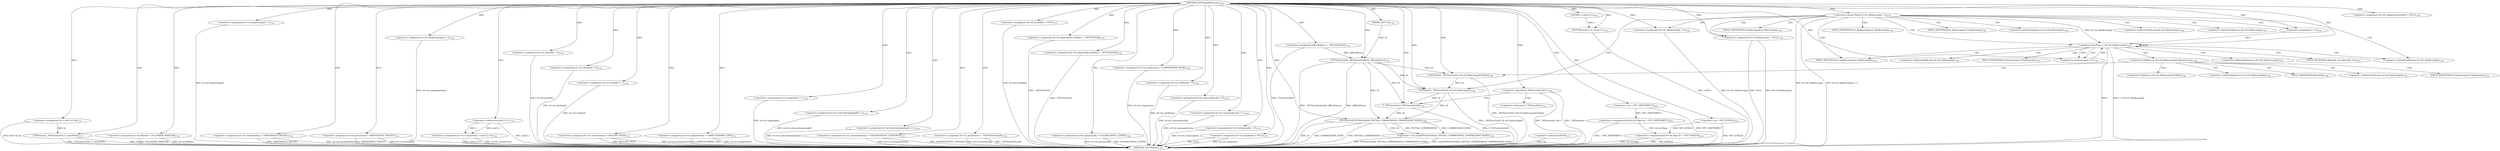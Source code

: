 digraph "TIFFDefaultDirectory" {  
"43727" [label = <(METHOD,TIFFDefaultDirectory)<SUB>1729</SUB>> ]
"43980" [label = <(METHOD_RETURN,int)<SUB>1729</SUB>> ]
"43728" [label = <(PARAM,TIFF *tif)<SUB>1729</SUB>> ]
"43731" [label = <(&lt;operator&gt;.assignment,*td = &amp;tif-&gt;tif_dir)<SUB>1731</SUB>> ]
"43738" [label = <(&lt;operator&gt;.assignment,tiffFieldArray = _TIFFGetFields())<SUB>1734</SUB>> ]
"43741" [label = <(_TIFFSetupFields,_TIFFSetupFields(tif, tiffFieldArray))<SUB>1735</SUB>> ]
"43744" [label = <(_TIFFmemset,_TIFFmemset(td, 0, sizeof(*td)))<SUB>1737</SUB>> ]
"43750" [label = <(&lt;operator&gt;.assignment,td-&gt;td_fillorder = FILLORDER_MSB2LSB)<SUB>1738</SUB>> ]
"43755" [label = <(&lt;operator&gt;.assignment,td-&gt;td_bitspersample = 1)<SUB>1739</SUB>> ]
"43760" [label = <(&lt;operator&gt;.assignment,td-&gt;td_threshholding = THRESHHOLD_BILEVEL)<SUB>1740</SUB>> ]
"43765" [label = <(&lt;operator&gt;.assignment,td-&gt;td_orientation = ORIENTATION_TOPLEFT)<SUB>1741</SUB>> ]
"43770" [label = <(&lt;operator&gt;.assignment,td-&gt;td_samplesperpixel = 1)<SUB>1742</SUB>> ]
"43775" [label = <(&lt;operator&gt;.assignment,td-&gt;td_rowsperstrip = (uint32_t)-1)<SUB>1743</SUB>> ]
"43782" [label = <(&lt;operator&gt;.assignment,td-&gt;td_tilewidth = 0)<SUB>1744</SUB>> ]
"43787" [label = <(&lt;operator&gt;.assignment,td-&gt;td_tilelength = 0)<SUB>1745</SUB>> ]
"43792" [label = <(&lt;operator&gt;.assignment,td-&gt;td_tiledepth = 1)<SUB>1746</SUB>> ]
"43797" [label = <(&lt;operator&gt;.assignment,td-&gt;td_resolutionunit = RESUNIT_INCH)<SUB>1750</SUB>> ]
"43802" [label = <(&lt;operator&gt;.assignment,td-&gt;td_sampleformat = SAMPLEFORMAT_UINT)<SUB>1751</SUB>> ]
"43807" [label = <(&lt;operator&gt;.assignment,td-&gt;td_imagedepth = 1)<SUB>1752</SUB>> ]
"43812" [label = <(&lt;operator&gt;.assignment,td-&gt;td_ycbcrsubsampling[0] = 2)<SUB>1753</SUB>> ]
"43819" [label = <(&lt;operator&gt;.assignment,td-&gt;td_ycbcrsubsampling[1] = 2)<SUB>1754</SUB>> ]
"43826" [label = <(&lt;operator&gt;.assignment,td-&gt;td_ycbcrpositioning = YCBCRPOSITION_CENTERED)<SUB>1755</SUB>> ]
"43831" [label = <(&lt;operator&gt;.assignment,tif-&gt;tif_postdecode = _TIFFNoPostDecode)<SUB>1756</SUB>> ]
"43836" [label = <(&lt;operator&gt;.assignment,tif-&gt;tif_foundfield = NULL)<SUB>1757</SUB>> ]
"43841" [label = <(&lt;operator&gt;.assignment,tif-&gt;tif_tagmethods.vsetfield = _TIFFVSetField)<SUB>1758</SUB>> ]
"43848" [label = <(&lt;operator&gt;.assignment,tif-&gt;tif_tagmethods.vgetfield = _TIFFVGetField)<SUB>1759</SUB>> ]
"43855" [label = <(&lt;operator&gt;.assignment,tif-&gt;tif_tagmethods.printdir = NULL)<SUB>1760</SUB>> ]
"43862" [label = <(&lt;operator&gt;.assignment,td-&gt;td_planarconfig = PLANARCONFIG_CONTIG)<SUB>1762</SUB>> ]
"43867" [label = <(&lt;operator&gt;.assignment,td-&gt;td_compression = COMPRESSION_NONE)<SUB>1763</SUB>> ]
"43872" [label = <(&lt;operator&gt;.assignment,td-&gt;td_subfiletype = 0)<SUB>1764</SUB>> ]
"43877" [label = <(&lt;operator&gt;.assignment,td-&gt;td_minsamplevalue = 0)<SUB>1765</SUB>> ]
"43882" [label = <(&lt;operator&gt;.assignment,td-&gt;td_maxsamplevalue = 1)<SUB>1769</SUB>> ]
"43887" [label = <(&lt;operator&gt;.assignment,td-&gt;td_extrasamples = 0)<SUB>1770</SUB>> ]
"43892" [label = <(&lt;operator&gt;.assignment,td-&gt;td_sampleinfo = NULL)<SUB>1771</SUB>> ]
"43960" [label = <(&lt;operator&gt;.cast,(void)TIFFSetField(tif, TIFFTAG_COMPRESSION, COMPRESSION_NONE))<SUB>1794</SUB>> ]
"43966" [label = <(&lt;operators&gt;.assignmentAnd,tif-&gt;tif_flags &amp;= ~TIFF_DIRTYDIRECT)<SUB>1803</SUB>> ]
"43972" [label = <(&lt;operators&gt;.assignmentAnd,tif-&gt;tif_flags &amp;= ~TIFF_ISTILED)<SUB>1810</SUB>> ]
"43978" [label = <(RETURN,return (1);,return (1);)<SUB>1812</SUB>> ]
"43898" [label = <(&lt;operator&gt;.greaterThan,tif-&gt;tif_nfieldscompat &gt; 0)<SUB>1779</SUB>> ]
"43952" [label = <(&lt;operator&gt;.logicalAnd,_TIFFextender &amp;&amp; 1)<SUB>1792</SUB>> ]
"43979" [label = <(LITERAL,1,return (1);)<SUB>1812</SUB>> ]
"43747" [label = <(&lt;operator&gt;.sizeOf,sizeof(*td))<SUB>1737</SUB>> ]
"43779" [label = <(&lt;operator&gt;.subtraction,(uint32_t)-1)<SUB>1743</SUB>> ]
"43936" [label = <(_TIFFfreeExt,_TIFFfreeExt(tif, tif-&gt;tif_fieldscompat))<SUB>1788</SUB>> ]
"43941" [label = <(&lt;operator&gt;.assignment,tif-&gt;tif_nfieldscompat = 0)<SUB>1789</SUB>> ]
"43946" [label = <(&lt;operator&gt;.assignment,tif-&gt;tif_fieldscompat = NULL)<SUB>1790</SUB>> ]
"43956" [label = <(*_TIFFextender,(*_TIFFextender)(tif))<SUB>1793</SUB>> ]
"43962" [label = <(TIFFSetField,TIFFSetField(tif, TIFFTAG_COMPRESSION, COMPRESSION_NONE))<SUB>1794</SUB>> ]
"43970" [label = <(&lt;operator&gt;.not,~TIFF_DIRTYDIRECT)<SUB>1803</SUB>> ]
"43976" [label = <(&lt;operator&gt;.not,~TIFF_ISTILED)<SUB>1810</SUB>> ]
"43910" [label = <(&lt;operator&gt;.lessThan,i &lt; tif-&gt;tif_nfieldscompat)<SUB>1783</SUB>> ]
"43915" [label = <(&lt;operator&gt;.postIncrement,i++)<SUB>1783</SUB>> ]
"43907" [label = <(&lt;operator&gt;.assignment,i = 0)<SUB>1783</SUB>> ]
"43927" [label = <(_TIFFfreeExt,_TIFFfreeExt(tif, tif-&gt;tif_fieldscompat[i].fields))<SUB>1786</SUB>> ]
"43938" [label = <(&lt;operator&gt;.indirectFieldAccess,tif-&gt;tif_fieldscompat)<SUB>1788</SUB>> ]
"43942" [label = <(&lt;operator&gt;.indirectFieldAccess,tif-&gt;tif_nfieldscompat)<SUB>1789</SUB>> ]
"43947" [label = <(&lt;operator&gt;.indirectFieldAccess,tif-&gt;tif_fieldscompat)<SUB>1790</SUB>> ]
"43957" [label = <(&lt;operator&gt;.indirection,*_TIFFextender)<SUB>1793</SUB>> ]
"43912" [label = <(&lt;operator&gt;.indirectFieldAccess,tif-&gt;tif_nfieldscompat)<SUB>1783</SUB>> ]
"43940" [label = <(FIELD_IDENTIFIER,tif_fieldscompat,tif_fieldscompat)<SUB>1788</SUB>> ]
"43944" [label = <(FIELD_IDENTIFIER,tif_nfieldscompat,tif_nfieldscompat)<SUB>1789</SUB>> ]
"43949" [label = <(FIELD_IDENTIFIER,tif_fieldscompat,tif_fieldscompat)<SUB>1790</SUB>> ]
"43914" [label = <(FIELD_IDENTIFIER,tif_nfieldscompat,tif_nfieldscompat)<SUB>1783</SUB>> ]
"43919" [label = <(&lt;operator&gt;.fieldAccess,tif-&gt;tif_fieldscompat[i].allocated_size)<SUB>1785</SUB>> ]
"43920" [label = <(&lt;operator&gt;.indirectIndexAccess,tif-&gt;tif_fieldscompat[i])<SUB>1785</SUB>> ]
"43925" [label = <(FIELD_IDENTIFIER,allocated_size,allocated_size)<SUB>1785</SUB>> ]
"43921" [label = <(&lt;operator&gt;.indirectFieldAccess,tif-&gt;tif_fieldscompat)<SUB>1785</SUB>> ]
"43929" [label = <(&lt;operator&gt;.fieldAccess,tif-&gt;tif_fieldscompat[i].fields)<SUB>1786</SUB>> ]
"43923" [label = <(FIELD_IDENTIFIER,tif_fieldscompat,tif_fieldscompat)<SUB>1785</SUB>> ]
"43930" [label = <(&lt;operator&gt;.indirectIndexAccess,tif-&gt;tif_fieldscompat[i])<SUB>1786</SUB>> ]
"43935" [label = <(FIELD_IDENTIFIER,fields,fields)<SUB>1786</SUB>> ]
"43931" [label = <(&lt;operator&gt;.indirectFieldAccess,tif-&gt;tif_fieldscompat)<SUB>1786</SUB>> ]
"43933" [label = <(FIELD_IDENTIFIER,tif_fieldscompat,tif_fieldscompat)<SUB>1786</SUB>> ]
  "43978" -> "43980"  [ label = "DDG: &lt;RET&gt;"] 
  "43731" -> "43980"  [ label = "DDG: &amp;tif-&gt;tif_dir"] 
  "43738" -> "43980"  [ label = "DDG: _TIFFGetFields()"] 
  "43741" -> "43980"  [ label = "DDG: tiffFieldArray"] 
  "43741" -> "43980"  [ label = "DDG: _TIFFSetupFields(tif, tiffFieldArray)"] 
  "43744" -> "43980"  [ label = "DDG: td"] 
  "43747" -> "43980"  [ label = "DDG: *td"] 
  "43744" -> "43980"  [ label = "DDG: _TIFFmemset(td, 0, sizeof(*td))"] 
  "43750" -> "43980"  [ label = "DDG: td-&gt;td_fillorder"] 
  "43755" -> "43980"  [ label = "DDG: td-&gt;td_bitspersample"] 
  "43760" -> "43980"  [ label = "DDG: td-&gt;td_threshholding"] 
  "43765" -> "43980"  [ label = "DDG: td-&gt;td_orientation"] 
  "43770" -> "43980"  [ label = "DDG: td-&gt;td_samplesperpixel"] 
  "43775" -> "43980"  [ label = "DDG: td-&gt;td_rowsperstrip"] 
  "43775" -> "43980"  [ label = "DDG: (uint32_t)-1"] 
  "43782" -> "43980"  [ label = "DDG: td-&gt;td_tilewidth"] 
  "43787" -> "43980"  [ label = "DDG: td-&gt;td_tilelength"] 
  "43792" -> "43980"  [ label = "DDG: td-&gt;td_tiledepth"] 
  "43797" -> "43980"  [ label = "DDG: td-&gt;td_resolutionunit"] 
  "43802" -> "43980"  [ label = "DDG: td-&gt;td_sampleformat"] 
  "43807" -> "43980"  [ label = "DDG: td-&gt;td_imagedepth"] 
  "43812" -> "43980"  [ label = "DDG: td-&gt;td_ycbcrsubsampling[0]"] 
  "43819" -> "43980"  [ label = "DDG: td-&gt;td_ycbcrsubsampling[1]"] 
  "43826" -> "43980"  [ label = "DDG: td-&gt;td_ycbcrpositioning"] 
  "43831" -> "43980"  [ label = "DDG: tif-&gt;tif_postdecode"] 
  "43836" -> "43980"  [ label = "DDG: tif-&gt;tif_foundfield"] 
  "43862" -> "43980"  [ label = "DDG: td-&gt;td_planarconfig"] 
  "43867" -> "43980"  [ label = "DDG: td-&gt;td_compression"] 
  "43872" -> "43980"  [ label = "DDG: td-&gt;td_subfiletype"] 
  "43877" -> "43980"  [ label = "DDG: td-&gt;td_minsamplevalue"] 
  "43882" -> "43980"  [ label = "DDG: td-&gt;td_maxsamplevalue"] 
  "43887" -> "43980"  [ label = "DDG: td-&gt;td_extrasamples"] 
  "43892" -> "43980"  [ label = "DDG: td-&gt;td_sampleinfo"] 
  "43892" -> "43980"  [ label = "DDG: NULL"] 
  "43898" -> "43980"  [ label = "DDG: tif-&gt;tif_nfieldscompat"] 
  "43898" -> "43980"  [ label = "DDG: tif-&gt;tif_nfieldscompat &gt; 0"] 
  "43910" -> "43980"  [ label = "DDG: i"] 
  "43910" -> "43980"  [ label = "DDG: i &lt; tif-&gt;tif_nfieldscompat"] 
  "43936" -> "43980"  [ label = "DDG: _TIFFfreeExt(tif, tif-&gt;tif_fieldscompat)"] 
  "43941" -> "43980"  [ label = "DDG: tif-&gt;tif_nfieldscompat"] 
  "43946" -> "43980"  [ label = "DDG: tif-&gt;tif_fieldscompat"] 
  "43946" -> "43980"  [ label = "DDG: NULL"] 
  "43952" -> "43980"  [ label = "DDG: _TIFFextender"] 
  "43952" -> "43980"  [ label = "DDG: _TIFFextender &amp;&amp; 1"] 
  "43956" -> "43980"  [ label = "DDG: (*_TIFFextender)(tif)"] 
  "43962" -> "43980"  [ label = "DDG: tif"] 
  "43962" -> "43980"  [ label = "DDG: COMPRESSION_NONE"] 
  "43960" -> "43980"  [ label = "DDG: TIFFSetField(tif, TIFFTAG_COMPRESSION, COMPRESSION_NONE)"] 
  "43960" -> "43980"  [ label = "DDG: (void)TIFFSetField(tif, TIFFTAG_COMPRESSION, COMPRESSION_NONE)"] 
  "43966" -> "43980"  [ label = "DDG: ~TIFF_DIRTYDIRECT"] 
  "43972" -> "43980"  [ label = "DDG: tif-&gt;tif_flags"] 
  "43972" -> "43980"  [ label = "DDG: ~TIFF_ISTILED"] 
  "43927" -> "43980"  [ label = "DDG: _TIFFfreeExt(tif, tif-&gt;tif_fieldscompat[i].fields)"] 
  "43750" -> "43980"  [ label = "DDG: FILLORDER_MSB2LSB"] 
  "43841" -> "43980"  [ label = "DDG: _TIFFVSetField"] 
  "43802" -> "43980"  [ label = "DDG: SAMPLEFORMAT_UINT"] 
  "43797" -> "43980"  [ label = "DDG: RESUNIT_INCH"] 
  "43970" -> "43980"  [ label = "DDG: TIFF_DIRTYDIRECT"] 
  "43848" -> "43980"  [ label = "DDG: _TIFFVGetField"] 
  "43760" -> "43980"  [ label = "DDG: THRESHHOLD_BILEVEL"] 
  "43779" -> "43980"  [ label = "DDG: uint32_t"] 
  "43962" -> "43980"  [ label = "DDG: TIFFTAG_COMPRESSION"] 
  "43976" -> "43980"  [ label = "DDG: TIFF_ISTILED"] 
  "43862" -> "43980"  [ label = "DDG: PLANARCONFIG_CONTIG"] 
  "43765" -> "43980"  [ label = "DDG: ORIENTATION_TOPLEFT"] 
  "43826" -> "43980"  [ label = "DDG: YCBCRPOSITION_CENTERED"] 
  "43831" -> "43980"  [ label = "DDG: _TIFFNoPostDecode"] 
  "43727" -> "43728"  [ label = "DDG: "] 
  "43727" -> "43738"  [ label = "DDG: "] 
  "43727" -> "43750"  [ label = "DDG: "] 
  "43727" -> "43755"  [ label = "DDG: "] 
  "43727" -> "43760"  [ label = "DDG: "] 
  "43727" -> "43765"  [ label = "DDG: "] 
  "43727" -> "43770"  [ label = "DDG: "] 
  "43779" -> "43775"  [ label = "DDG: uint32_t"] 
  "43779" -> "43775"  [ label = "DDG: 1"] 
  "43727" -> "43782"  [ label = "DDG: "] 
  "43727" -> "43787"  [ label = "DDG: "] 
  "43727" -> "43792"  [ label = "DDG: "] 
  "43727" -> "43797"  [ label = "DDG: "] 
  "43727" -> "43802"  [ label = "DDG: "] 
  "43727" -> "43807"  [ label = "DDG: "] 
  "43727" -> "43812"  [ label = "DDG: "] 
  "43727" -> "43819"  [ label = "DDG: "] 
  "43727" -> "43826"  [ label = "DDG: "] 
  "43727" -> "43831"  [ label = "DDG: "] 
  "43727" -> "43836"  [ label = "DDG: "] 
  "43727" -> "43841"  [ label = "DDG: "] 
  "43727" -> "43848"  [ label = "DDG: "] 
  "43727" -> "43855"  [ label = "DDG: "] 
  "43727" -> "43862"  [ label = "DDG: "] 
  "43727" -> "43867"  [ label = "DDG: "] 
  "43727" -> "43872"  [ label = "DDG: "] 
  "43727" -> "43877"  [ label = "DDG: "] 
  "43727" -> "43882"  [ label = "DDG: "] 
  "43727" -> "43887"  [ label = "DDG: "] 
  "43727" -> "43892"  [ label = "DDG: "] 
  "43962" -> "43960"  [ label = "DDG: tif"] 
  "43962" -> "43960"  [ label = "DDG: TIFFTAG_COMPRESSION"] 
  "43962" -> "43960"  [ label = "DDG: COMPRESSION_NONE"] 
  "43970" -> "43966"  [ label = "DDG: TIFF_DIRTYDIRECT"] 
  "43976" -> "43972"  [ label = "DDG: TIFF_ISTILED"] 
  "43979" -> "43978"  [ label = "DDG: 1"] 
  "43727" -> "43978"  [ label = "DDG: "] 
  "43727" -> "43731"  [ label = "DDG: "] 
  "43728" -> "43741"  [ label = "DDG: tif"] 
  "43727" -> "43741"  [ label = "DDG: "] 
  "43738" -> "43741"  [ label = "DDG: tiffFieldArray"] 
  "43731" -> "43744"  [ label = "DDG: td"] 
  "43727" -> "43744"  [ label = "DDG: "] 
  "43966" -> "43972"  [ label = "DDG: tif-&gt;tif_flags"] 
  "43727" -> "43979"  [ label = "DDG: "] 
  "43727" -> "43779"  [ label = "DDG: "] 
  "43727" -> "43898"  [ label = "DDG: "] 
  "43727" -> "43941"  [ label = "DDG: "] 
  "43727" -> "43946"  [ label = "DDG: "] 
  "43727" -> "43952"  [ label = "DDG: "] 
  "43741" -> "43962"  [ label = "DDG: tif"] 
  "43936" -> "43962"  [ label = "DDG: tif"] 
  "43956" -> "43962"  [ label = "DDG: tif"] 
  "43727" -> "43962"  [ label = "DDG: "] 
  "43727" -> "43970"  [ label = "DDG: "] 
  "43727" -> "43976"  [ label = "DDG: "] 
  "43741" -> "43936"  [ label = "DDG: tif"] 
  "43927" -> "43936"  [ label = "DDG: tif"] 
  "43727" -> "43936"  [ label = "DDG: "] 
  "43741" -> "43956"  [ label = "DDG: tif"] 
  "43936" -> "43956"  [ label = "DDG: tif"] 
  "43727" -> "43956"  [ label = "DDG: "] 
  "43727" -> "43907"  [ label = "DDG: "] 
  "43907" -> "43910"  [ label = "DDG: i"] 
  "43915" -> "43910"  [ label = "DDG: i"] 
  "43727" -> "43910"  [ label = "DDG: "] 
  "43898" -> "43910"  [ label = "DDG: tif-&gt;tif_nfieldscompat"] 
  "43910" -> "43915"  [ label = "DDG: i"] 
  "43727" -> "43915"  [ label = "DDG: "] 
  "43741" -> "43927"  [ label = "DDG: tif"] 
  "43727" -> "43927"  [ label = "DDG: "] 
  "43898" -> "43938"  [ label = "CDG: "] 
  "43898" -> "43946"  [ label = "CDG: "] 
  "43898" -> "43936"  [ label = "CDG: "] 
  "43898" -> "43907"  [ label = "CDG: "] 
  "43898" -> "43910"  [ label = "CDG: "] 
  "43898" -> "43941"  [ label = "CDG: "] 
  "43898" -> "43942"  [ label = "CDG: "] 
  "43898" -> "43940"  [ label = "CDG: "] 
  "43898" -> "43949"  [ label = "CDG: "] 
  "43898" -> "43944"  [ label = "CDG: "] 
  "43898" -> "43912"  [ label = "CDG: "] 
  "43898" -> "43914"  [ label = "CDG: "] 
  "43898" -> "43947"  [ label = "CDG: "] 
  "43952" -> "43957"  [ label = "CDG: "] 
  "43952" -> "43956"  [ label = "CDG: "] 
  "43910" -> "43915"  [ label = "CDG: "] 
  "43910" -> "43910"  [ label = "CDG: "] 
  "43910" -> "43925"  [ label = "CDG: "] 
  "43910" -> "43919"  [ label = "CDG: "] 
  "43910" -> "43921"  [ label = "CDG: "] 
  "43910" -> "43920"  [ label = "CDG: "] 
  "43910" -> "43923"  [ label = "CDG: "] 
  "43910" -> "43912"  [ label = "CDG: "] 
  "43910" -> "43914"  [ label = "CDG: "] 
  "43919" -> "43931"  [ label = "CDG: "] 
  "43919" -> "43933"  [ label = "CDG: "] 
  "43919" -> "43935"  [ label = "CDG: "] 
  "43919" -> "43927"  [ label = "CDG: "] 
  "43919" -> "43930"  [ label = "CDG: "] 
  "43919" -> "43929"  [ label = "CDG: "] 
}
